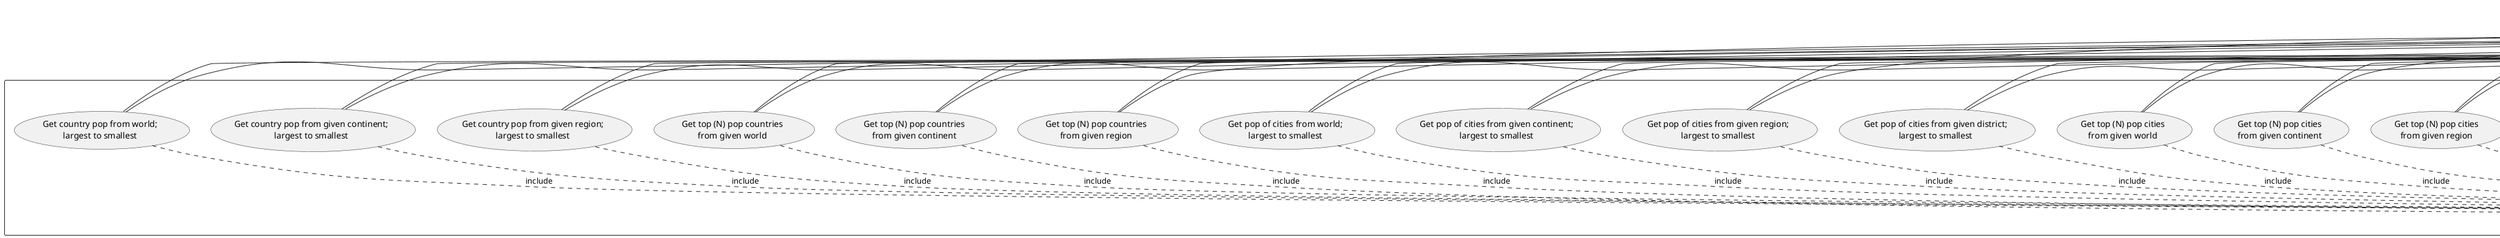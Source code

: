 @startuml
'pop is short for population

actor E1 as "Employee"

rectangle Database

rectangle System {
    usecase UCprint as "Print report"

    usecase UC1 as "Get country pop from world;
    largest to smallest"
    E1 -- UC1
    UC1 - Database
    UC1 ..> UCprint : include

    usecase UC2 as "Get country pop from given continent;
    largest to smallest"
    E1 -- UC2
    UC2 - Database
    UC2 ..> UCprint : include

    usecase UC3 as "Get country pop from given region;
    largest to smallest"
    E1 -- UC3
    UC3 - Database
    UC3 ..> UCprint : include

    usecase UC4 as "Get top (N) pop countries
    from given world"
    E1 -- UC4
    UC4 - Database
    UC4 ..> UCprint : include

    usecase UC5 as "Get top (N) pop countries
    from given continent"
    E1 -- UC5
    UC5 - Database
    UC5 ..> UCprint : include

    usecase UC6 as "Get top (N) pop countries
    from given region"
    E1 -- UC6
    UC6 - Database
    UC6 ..> UCprint : include

    usecase UC7 as "Get pop of cities from world;
    largest to smallest"
    E1 -- UC7
    UC7 - Database
    UC7 ..> UCprint : include

    usecase UC8 as "Get pop of cities from given continent;
    largest to smallest"
    E1 -- UC8
    UC8 - Database
    UC8 ..> UCprint : include

    usecase UC9 as "Get pop of cities from given region;
    largest to smallest"
    E1 -- UC9
    UC9 - Database
    UC9 ..> UCprint : include

    usecase UC10 as "Get pop of cities from given country;
    largest to smallest"
    E1 -- UC10
    10 - Database
    UC10 ..> UCprint : include

    usecase UC11 as "Get pop of cities from given district;
    largest to smallest"
    E1 -- UC11
    UC11 - Database
    UC11 ..> UCprint : include

    usecase UC12 as "Get top (N) pop cities
    from given world"
    E1 -- UC12
    UC12 - Database
    UC12 ..> UCprint : include

    usecase UC13 as "Get top (N) pop cities
    from given continent"
    E1 -- UC13
    UC13 - Database
    UC13 ..> UCprint : include

    usecase UC14 as "Get top (N) pop cities
    from given region"
    E1 -- UC14
    UC14 - Database
    UC14 ..> UCprint : include

    usecase UC15 as "Get top (N) pop cities
    from given country"
    E1 -- UC15
    UC15 - Database
    UC15 ..> UCprint : include

    usecase UC16 as "Get top (N) pop cities
    from given district"
    E1 -- UC16
    UC16 - Database
    UC16 ..> UCprint : include

    usecase UC17 as "Get pop of capital cities from world;
    largest to smallest"
    E1 -- UC17
    UC17 - Database
    UC17 ..> UCprint : include

    usecase UC18 as "Get pop of capital cities from given continent;
    largest to smallest"
    E1 -- UC18
    UC18 - Database
    UC18 ..> UCprint : include

    usecase UC19 as "Get pop of capital cities from given region;
    largest to smallest"
    E1 -- UC19
    UC19 - Database
    UC19 ..> UCprint : include

    usecase UC20 as "Get top (N) pop capital cities
    from given world"
    E1 -- UC20
    UC20 - Database
    UC20 ..> UCprint : include

    usecase UC21 as "Get top (N) pop capital cities
    from given continent"
    E1 -- UC21
    UC21 - Database
    UC21 ..> UCprint : include

    usecase UC22 as "Get top (N) pop capital cities
    from given region"
    E1 -- UC22
    UC22 - Database
    UC22 ..> UCprint : include

    usecase UC23 as "Get pop of: people, people in cities,
    people not in cities from all continents"
    E1 -- UC23
    UC23 - Database
    UC23 ..> UCprint : include

    usecase UC24 as "Get pop of: people, people in cities,
    people not in cities from all regions"
    E1 -- UC24
    UC24 - Database
    UC24 ..> UCprint : include

    usecase UC25 as "Get pop of: people, people in cities,
    people not in cities from all countries"
    E1 -- UC25
    UC25 - Database
    UC25 ..> UCprint : include

    usecase UC26 as "Get pop of the world"
    E1 -- UC26
    UC26 - Database
    UC26 ..> UCprint : include

    usecase UC27 as "Get pop of given continent"
    E1 -- UC27
    UC27 - Database
    UC27 ..> UCprint : include

    usecase UC28 as "Get pop of given region"
    E1 -- UC28
    UC28 - Database
    UC28 ..> UCprint : include

    usecase UC29 as "Get pop of given country"
    E1 -- UC29
    UC29 - Database
    UC29 ..> UCprint : include

    usecase UC30 as "Get pop of given district"
    E1 -- UC30
    UC30 - Database
    UC30 ..> UCprint : include

    usecase UC31 as "Get pop of given city"
    E1 -- UC31
    UC31 - Database
    UC31 ..> UCprint : include

    usecase UC32 as "Get num of chinese speakers
    from greatest num to smallest;
    including % of world pop"
    E1 -- UC32
    UC32 - Database
    UC32 ..> UCprint : include

    usecase UC33 as "Get num of english speakers
    from greatest num to smallest;
    including % of world pop"
    E1 -- UC33
    UC33 - Database
    UC33 ..> UCprint : include

    usecase UC34 as "Get num of hindi speakers
    from greatest num to smallest;
    including % of world pop"
    E1 -- UC34
    UC34 - Database
    UC34 ..> UCprint : include

    usecase UC35 as "Get num of spanish speakers
    from greatest num to smallest;
    including % of world pop"
    E1 -- UC35
    UC35 - Database
    UC35 ..> UCprint : include

    usecase UC36 as "Get num of arabic speakers
    from greatest num to smallest;
    including % of world pop"
    E1 -- UC36
    UC36 - Database
    UC36 ..> UCprint : include

    usecase UC37 as "Get countries with these columns:
    code, name, continent, region, pop, capital"
    E1 -- UC37
    UC37 - Database
    UC37 ..> UCprint : include

    usecase UC38 as "Get cities with these columns:
    name, country, district, pop"
    E1 -- UC38
    UC38 - Database
    UC38 ..> UCprint : include

    usecase UC39 as "Get capital cities with these
    columns: name, country, pop"
    E1 -- UC39
    UC39 - Database
    UC39 ..> UCprint : include
}
@enduml